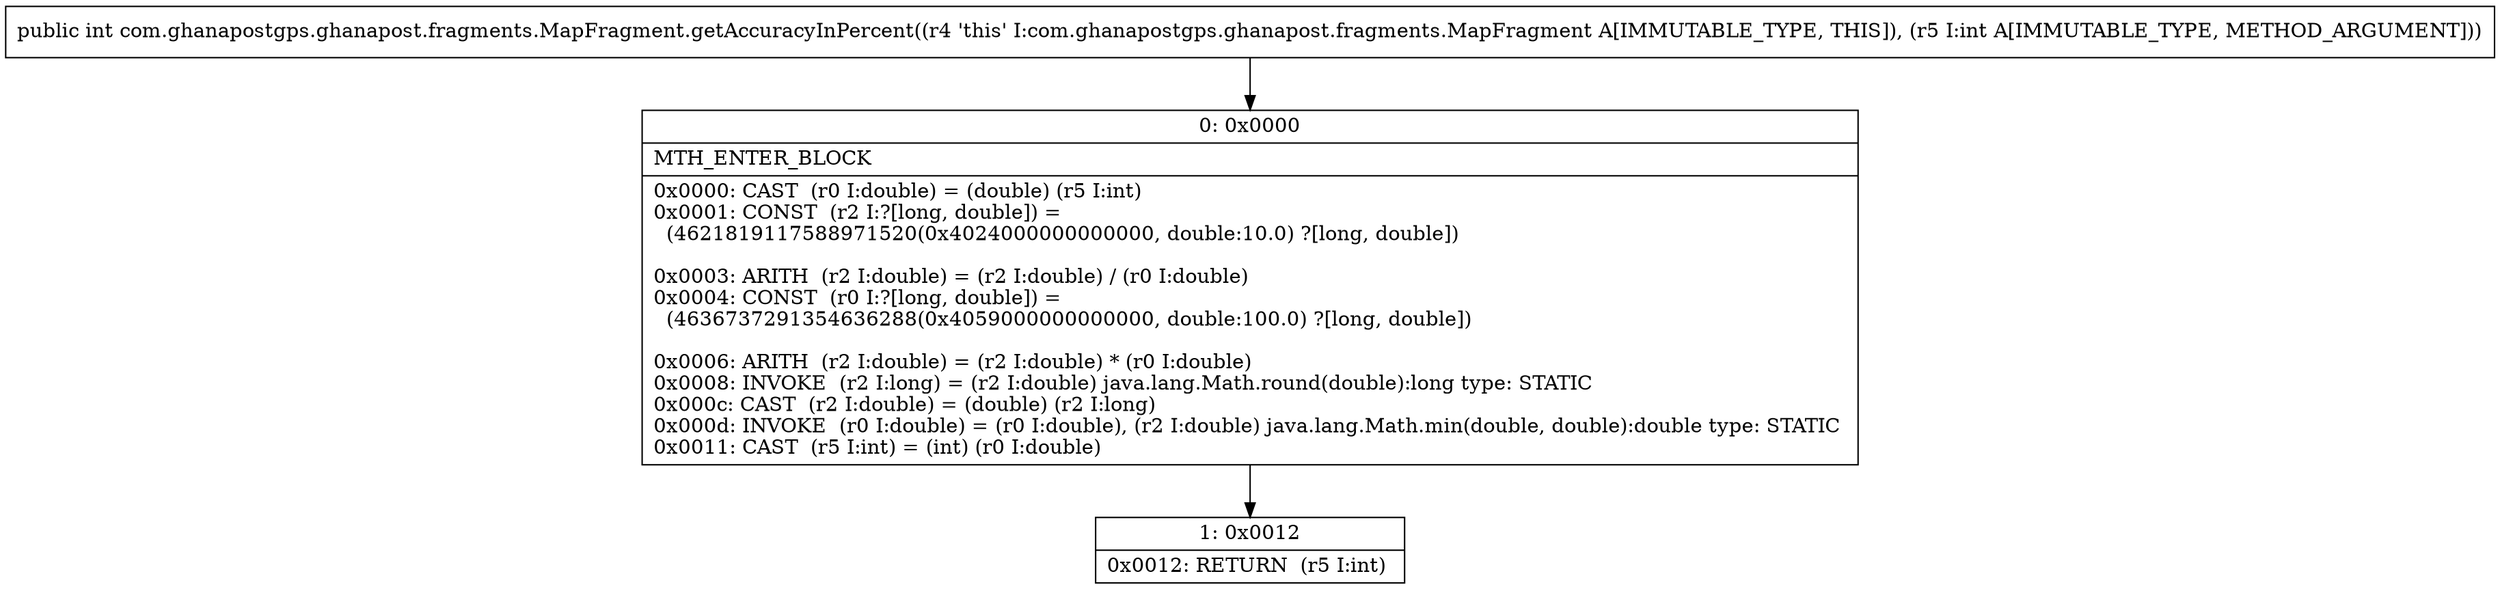 digraph "CFG forcom.ghanapostgps.ghanapost.fragments.MapFragment.getAccuracyInPercent(I)I" {
Node_0 [shape=record,label="{0\:\ 0x0000|MTH_ENTER_BLOCK\l|0x0000: CAST  (r0 I:double) = (double) (r5 I:int) \l0x0001: CONST  (r2 I:?[long, double]) = \l  (4621819117588971520(0x4024000000000000, double:10.0) ?[long, double])\l \l0x0003: ARITH  (r2 I:double) = (r2 I:double) \/ (r0 I:double) \l0x0004: CONST  (r0 I:?[long, double]) = \l  (4636737291354636288(0x4059000000000000, double:100.0) ?[long, double])\l \l0x0006: ARITH  (r2 I:double) = (r2 I:double) * (r0 I:double) \l0x0008: INVOKE  (r2 I:long) = (r2 I:double) java.lang.Math.round(double):long type: STATIC \l0x000c: CAST  (r2 I:double) = (double) (r2 I:long) \l0x000d: INVOKE  (r0 I:double) = (r0 I:double), (r2 I:double) java.lang.Math.min(double, double):double type: STATIC \l0x0011: CAST  (r5 I:int) = (int) (r0 I:double) \l}"];
Node_1 [shape=record,label="{1\:\ 0x0012|0x0012: RETURN  (r5 I:int) \l}"];
MethodNode[shape=record,label="{public int com.ghanapostgps.ghanapost.fragments.MapFragment.getAccuracyInPercent((r4 'this' I:com.ghanapostgps.ghanapost.fragments.MapFragment A[IMMUTABLE_TYPE, THIS]), (r5 I:int A[IMMUTABLE_TYPE, METHOD_ARGUMENT])) }"];
MethodNode -> Node_0;
Node_0 -> Node_1;
}

